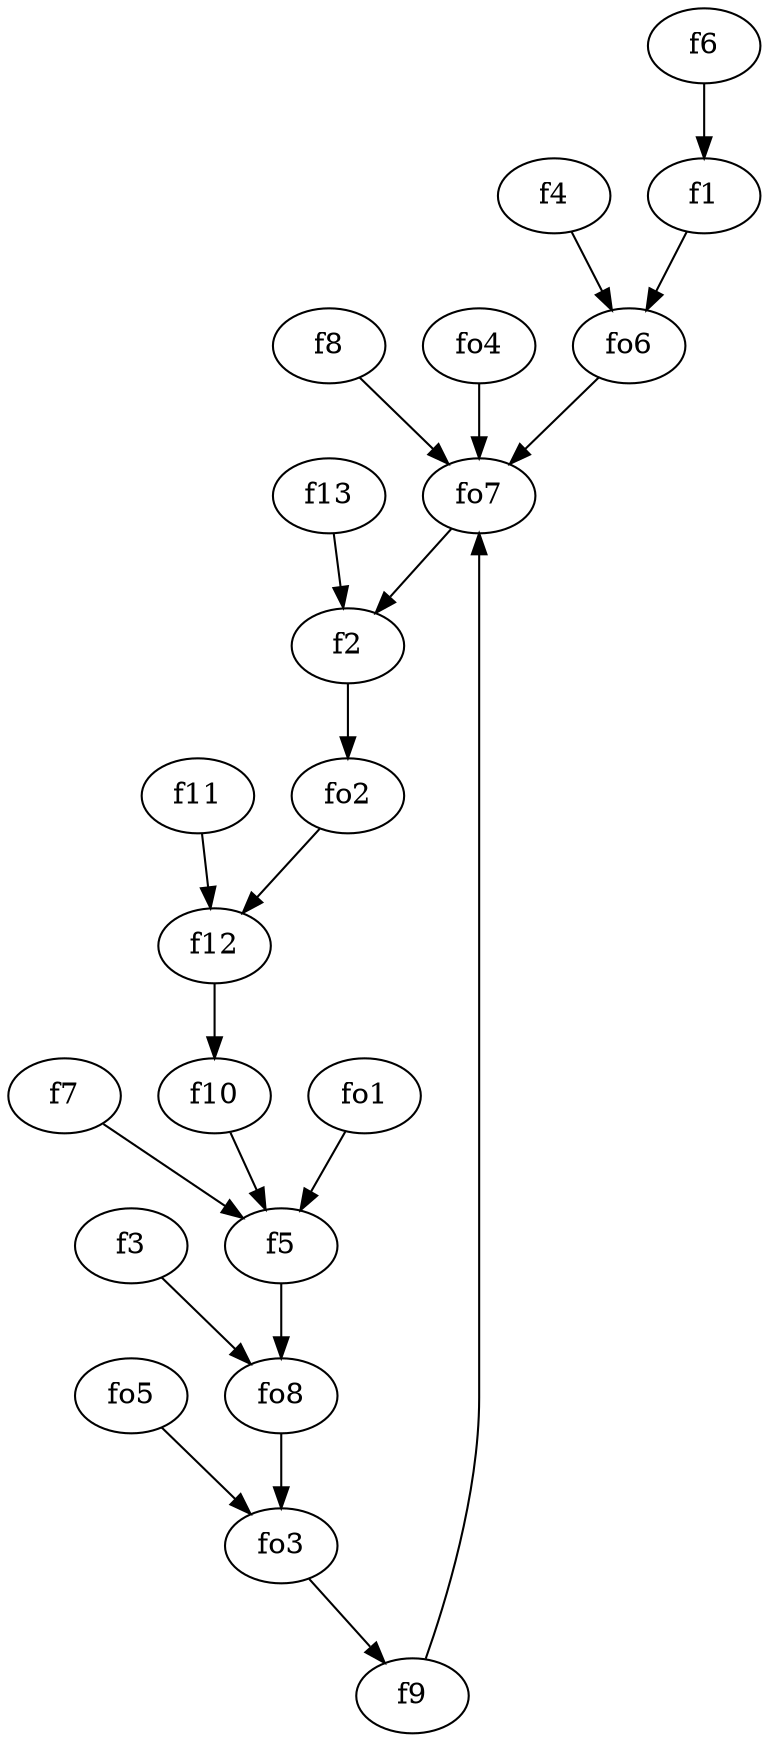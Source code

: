 strict digraph  {
f1;
f2;
f3;
f4;
f5;
f6;
f7;
f8;
f9;
f10;
f11;
f12;
f13;
fo1;
fo2;
fo3;
fo4;
fo5;
fo6;
fo7;
fo8;
f1 -> fo6  [weight=2];
f2 -> fo2  [weight=2];
f3 -> fo8  [weight=2];
f4 -> fo6  [weight=2];
f5 -> fo8  [weight=2];
f6 -> f1  [weight=2];
f7 -> f5  [weight=2];
f8 -> fo7  [weight=2];
f9 -> fo7  [weight=2];
f10 -> f5  [weight=2];
f11 -> f12  [weight=2];
f12 -> f10  [weight=2];
f13 -> f2  [weight=2];
fo1 -> f5  [weight=2];
fo2 -> f12  [weight=2];
fo3 -> f9  [weight=2];
fo4 -> fo7  [weight=2];
fo5 -> fo3  [weight=2];
fo6 -> fo7  [weight=2];
fo7 -> f2  [weight=2];
fo8 -> fo3  [weight=2];
}
